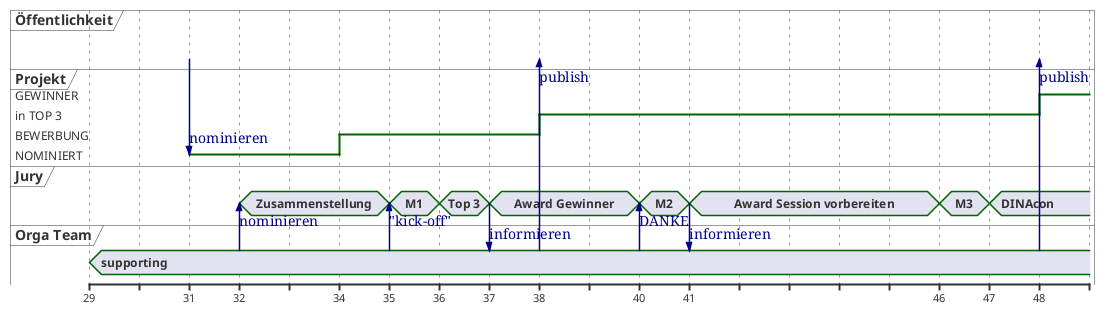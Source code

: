 @startuml
concise "Öffentlichkeit" as public
robust "Projekt" as proj
concise "Jury" as jury
concise "Orga Team" as orga

@29
orga is supporting

@+2
proj is NOMINIERT
public -> proj : nominieren

@+1
orga -> jury : nominieren
jury is Zusammenstellung

@+2
proj is BEWERBUNG

@+1
jury is "M1"
orga -> jury : "kick-off"

@+1
jury is "Top 3"

@+1
jury is "Award Gewinner"
jury -> orga : informieren

@+1
proj is "in TOP 3"
orga -> public : publish

@+2
orga -> jury : DANKE
jury is "M2"

@+1
jury -> orga : informieren
jury is "Award Session vorbereiten"

@+5
jury is "M3"

@+1
jury is "DINAcon"

@+1
proj is GEWINNER
orga -> public : publish
@enduml
